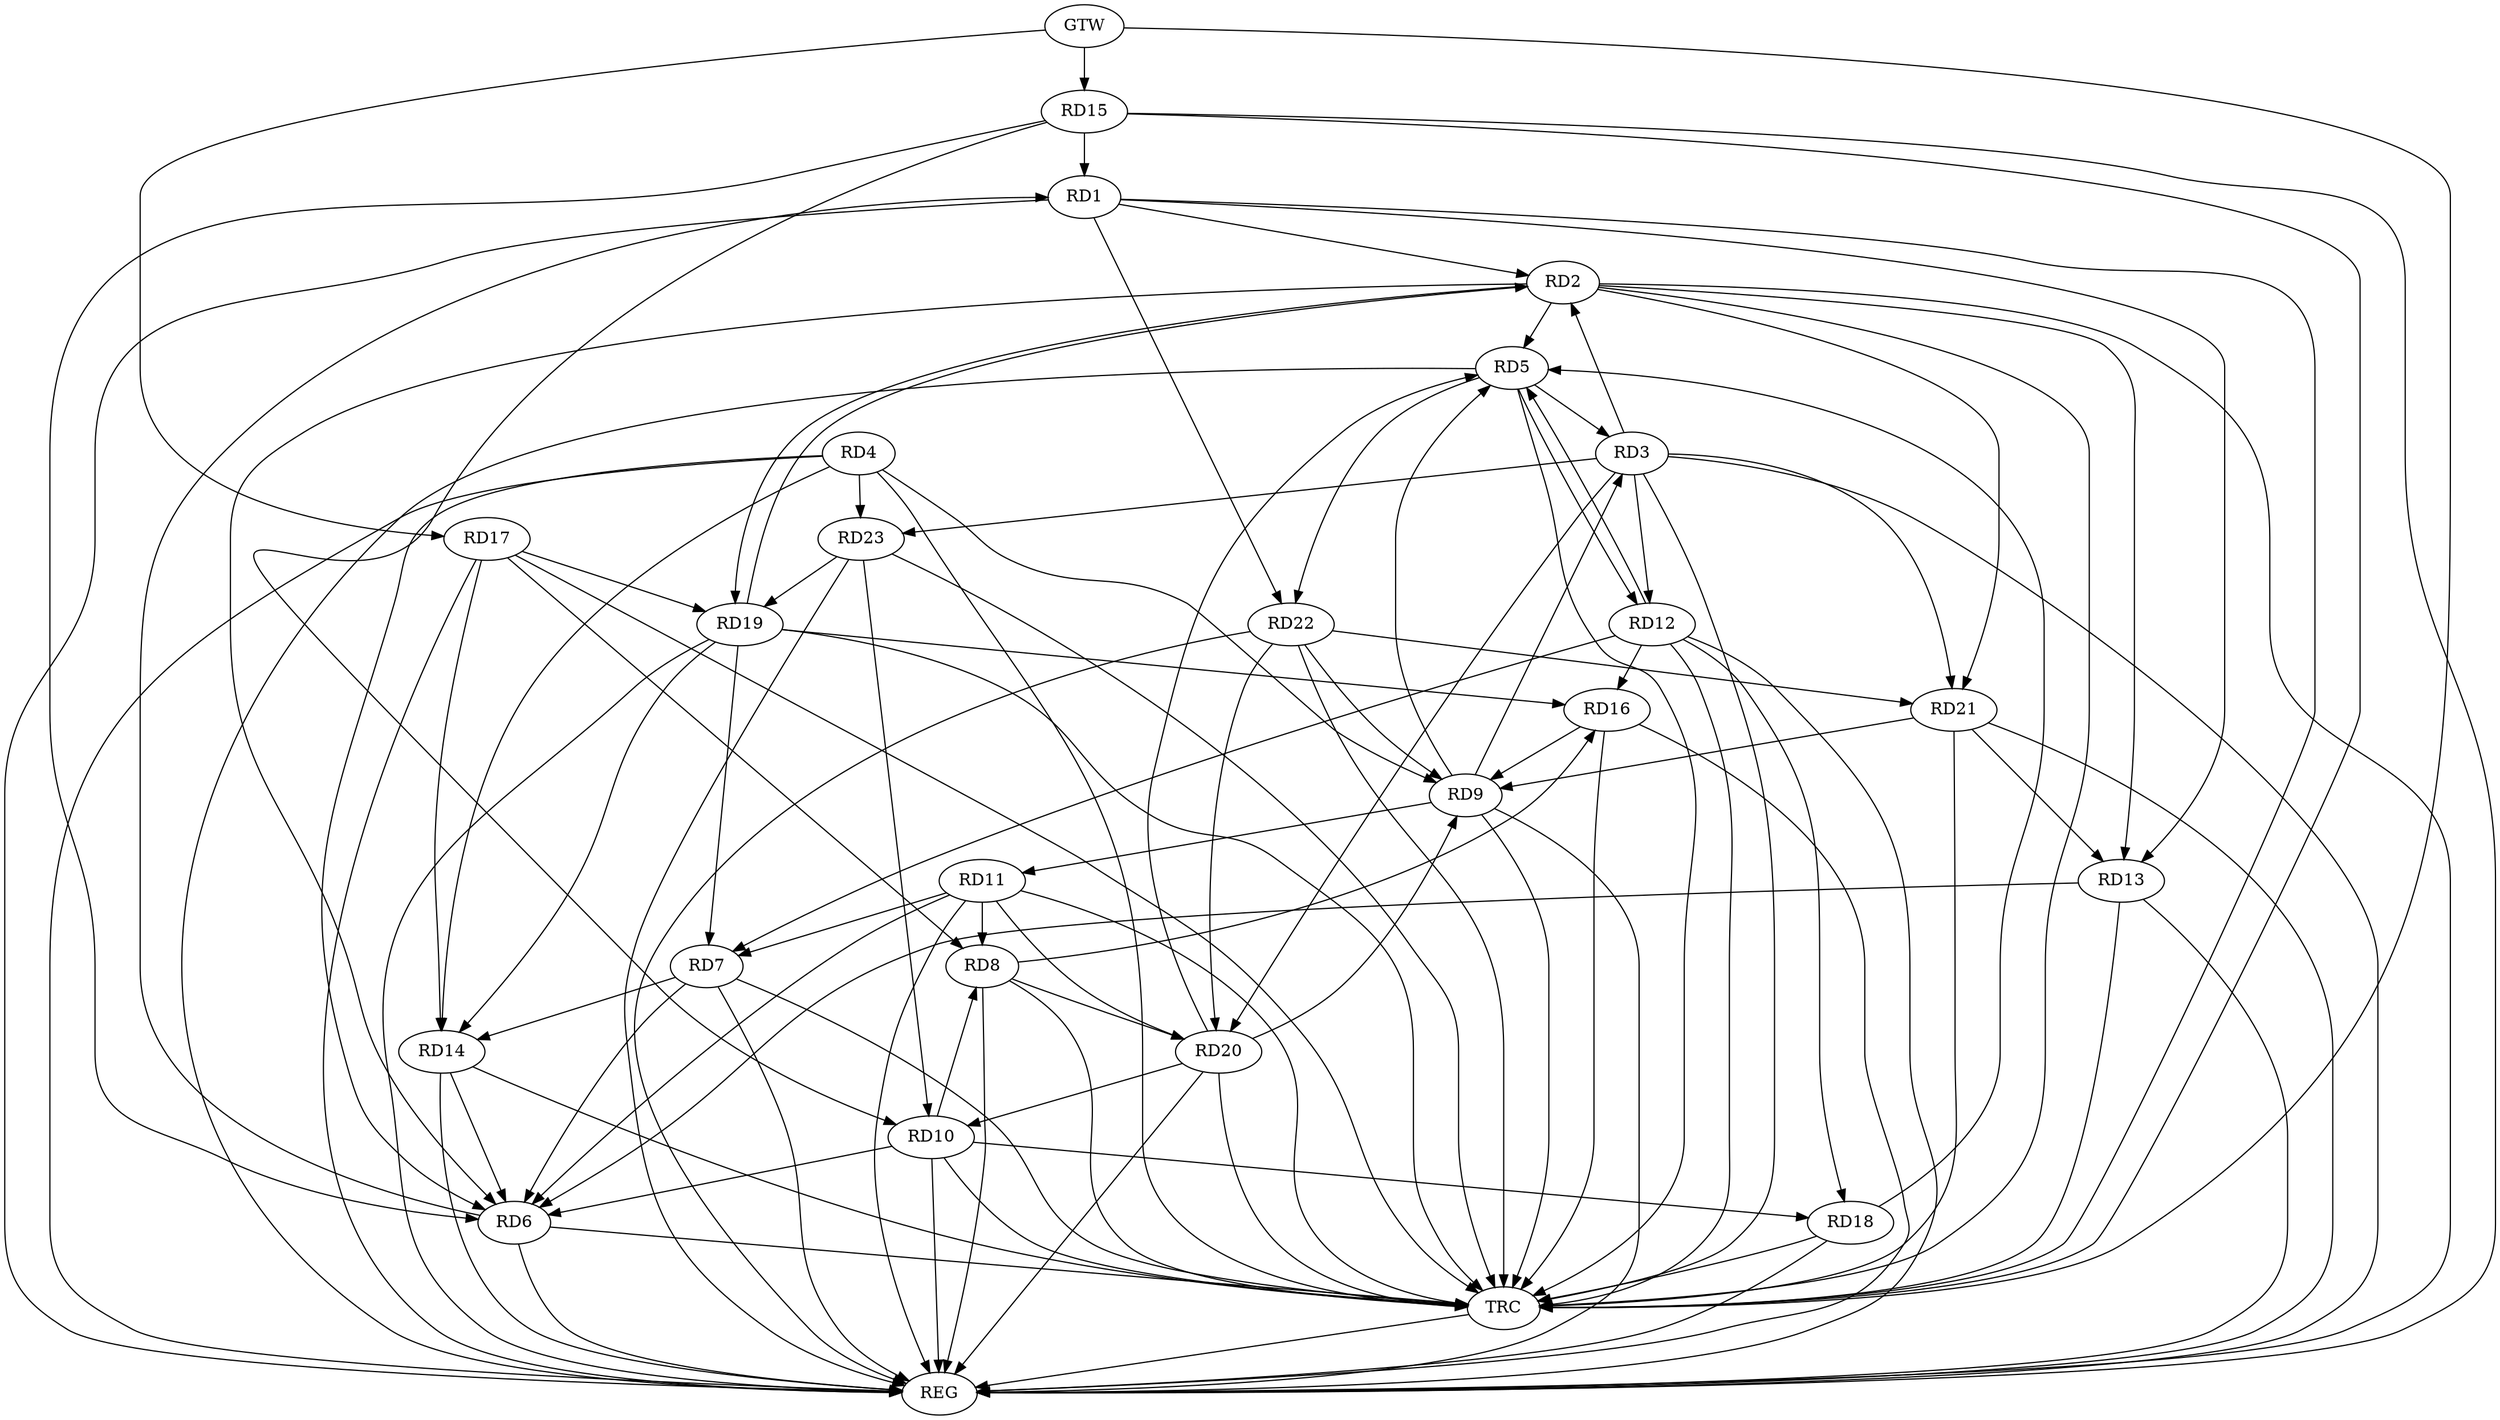 strict digraph G {
  RD1 [ label="RD1" ];
  RD2 [ label="RD2" ];
  RD3 [ label="RD3" ];
  RD4 [ label="RD4" ];
  RD5 [ label="RD5" ];
  RD6 [ label="RD6" ];
  RD7 [ label="RD7" ];
  RD8 [ label="RD8" ];
  RD9 [ label="RD9" ];
  RD10 [ label="RD10" ];
  RD11 [ label="RD11" ];
  RD12 [ label="RD12" ];
  RD13 [ label="RD13" ];
  RD14 [ label="RD14" ];
  RD15 [ label="RD15" ];
  RD16 [ label="RD16" ];
  RD17 [ label="RD17" ];
  RD18 [ label="RD18" ];
  RD19 [ label="RD19" ];
  RD20 [ label="RD20" ];
  RD21 [ label="RD21" ];
  RD22 [ label="RD22" ];
  RD23 [ label="RD23" ];
  GTW [ label="GTW" ];
  REG [ label="REG" ];
  TRC [ label="TRC" ];
  RD1 -> RD2;
  RD6 -> RD1;
  RD1 -> RD13;
  RD15 -> RD1;
  RD1 -> RD22;
  RD3 -> RD2;
  RD2 -> RD5;
  RD2 -> RD13;
  RD2 -> RD19;
  RD19 -> RD2;
  RD2 -> RD21;
  RD5 -> RD3;
  RD9 -> RD3;
  RD3 -> RD12;
  RD3 -> RD20;
  RD3 -> RD21;
  RD3 -> RD23;
  RD4 -> RD6;
  RD4 -> RD9;
  RD4 -> RD14;
  RD4 -> RD23;
  RD9 -> RD5;
  RD5 -> RD12;
  RD12 -> RD5;
  RD18 -> RD5;
  RD20 -> RD5;
  RD5 -> RD22;
  RD7 -> RD6;
  RD10 -> RD6;
  RD11 -> RD6;
  RD13 -> RD6;
  RD15 -> RD6;
  RD11 -> RD7;
  RD12 -> RD7;
  RD7 -> RD14;
  RD19 -> RD7;
  RD10 -> RD8;
  RD11 -> RD8;
  RD8 -> RD16;
  RD17 -> RD8;
  RD8 -> RD20;
  RD9 -> RD11;
  RD16 -> RD9;
  RD20 -> RD9;
  RD21 -> RD9;
  RD22 -> RD9;
  RD15 -> RD10;
  RD10 -> RD18;
  RD20 -> RD10;
  RD23 -> RD10;
  RD11 -> RD20;
  RD12 -> RD16;
  RD12 -> RD18;
  RD21 -> RD13;
  RD17 -> RD14;
  RD19 -> RD14;
  RD19 -> RD16;
  RD17 -> RD19;
  RD23 -> RD19;
  RD22 -> RD20;
  RD22 -> RD21;
  GTW -> RD15;
  GTW -> RD17;
  RD1 -> REG;
  RD2 -> REG;
  RD3 -> REG;
  RD4 -> REG;
  RD5 -> REG;
  RD6 -> REG;
  RD7 -> REG;
  RD8 -> REG;
  RD9 -> REG;
  RD10 -> REG;
  RD11 -> REG;
  RD12 -> REG;
  RD13 -> REG;
  RD14 -> REG;
  RD15 -> REG;
  RD16 -> REG;
  RD17 -> REG;
  RD18 -> REG;
  RD19 -> REG;
  RD20 -> REG;
  RD21 -> REG;
  RD22 -> REG;
  RD23 -> REG;
  RD1 -> TRC;
  RD2 -> TRC;
  RD3 -> TRC;
  RD4 -> TRC;
  RD5 -> TRC;
  RD6 -> TRC;
  RD7 -> TRC;
  RD8 -> TRC;
  RD9 -> TRC;
  RD10 -> TRC;
  RD11 -> TRC;
  RD12 -> TRC;
  RD13 -> TRC;
  RD14 -> TRC;
  RD15 -> TRC;
  RD16 -> TRC;
  RD17 -> TRC;
  RD18 -> TRC;
  RD19 -> TRC;
  RD20 -> TRC;
  RD21 -> TRC;
  RD22 -> TRC;
  RD23 -> TRC;
  GTW -> TRC;
  TRC -> REG;
  RD2 -> RD6;
  RD14 -> RD6;
}
